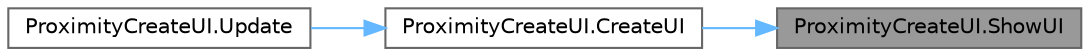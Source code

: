 digraph "ProximityCreateUI.ShowUI"
{
 // LATEX_PDF_SIZE
  bgcolor="transparent";
  edge [fontname=Helvetica,fontsize=10,labelfontname=Helvetica,labelfontsize=10];
  node [fontname=Helvetica,fontsize=10,shape=box,height=0.2,width=0.4];
  rankdir="RL";
  Node1 [id="Node000001",label="ProximityCreateUI.ShowUI",height=0.2,width=0.4,color="gray40", fillcolor="grey60", style="filled", fontcolor="black",tooltip=" "];
  Node1 -> Node2 [id="edge3_Node000001_Node000002",dir="back",color="steelblue1",style="solid",tooltip=" "];
  Node2 [id="Node000002",label="ProximityCreateUI.CreateUI",height=0.2,width=0.4,color="grey40", fillcolor="white", style="filled",URL="$class_proximity_create_u_i.html#aa523fc211716bca565e7fda39e8041c1",tooltip=" "];
  Node2 -> Node3 [id="edge4_Node000002_Node000003",dir="back",color="steelblue1",style="solid",tooltip=" "];
  Node3 [id="Node000003",label="ProximityCreateUI.Update",height=0.2,width=0.4,color="grey40", fillcolor="white", style="filled",URL="$class_proximity_create_u_i.html#a1e98017784385967fc02b4d6e7e05bf3",tooltip=" "];
}
